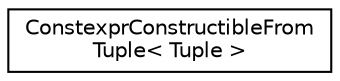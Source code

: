 digraph "Graphical Class Hierarchy"
{
  edge [fontname="Helvetica",fontsize="10",labelfontname="Helvetica",labelfontsize="10"];
  node [fontname="Helvetica",fontsize="10",shape=record];
  rankdir="LR";
  Node0 [label="ConstexprConstructibleFrom\lTuple\< Tuple \>",height=0.2,width=0.4,color="black", fillcolor="white", style="filled",URL="$struct_constexpr_constructible_from_tuple.html"];
}
